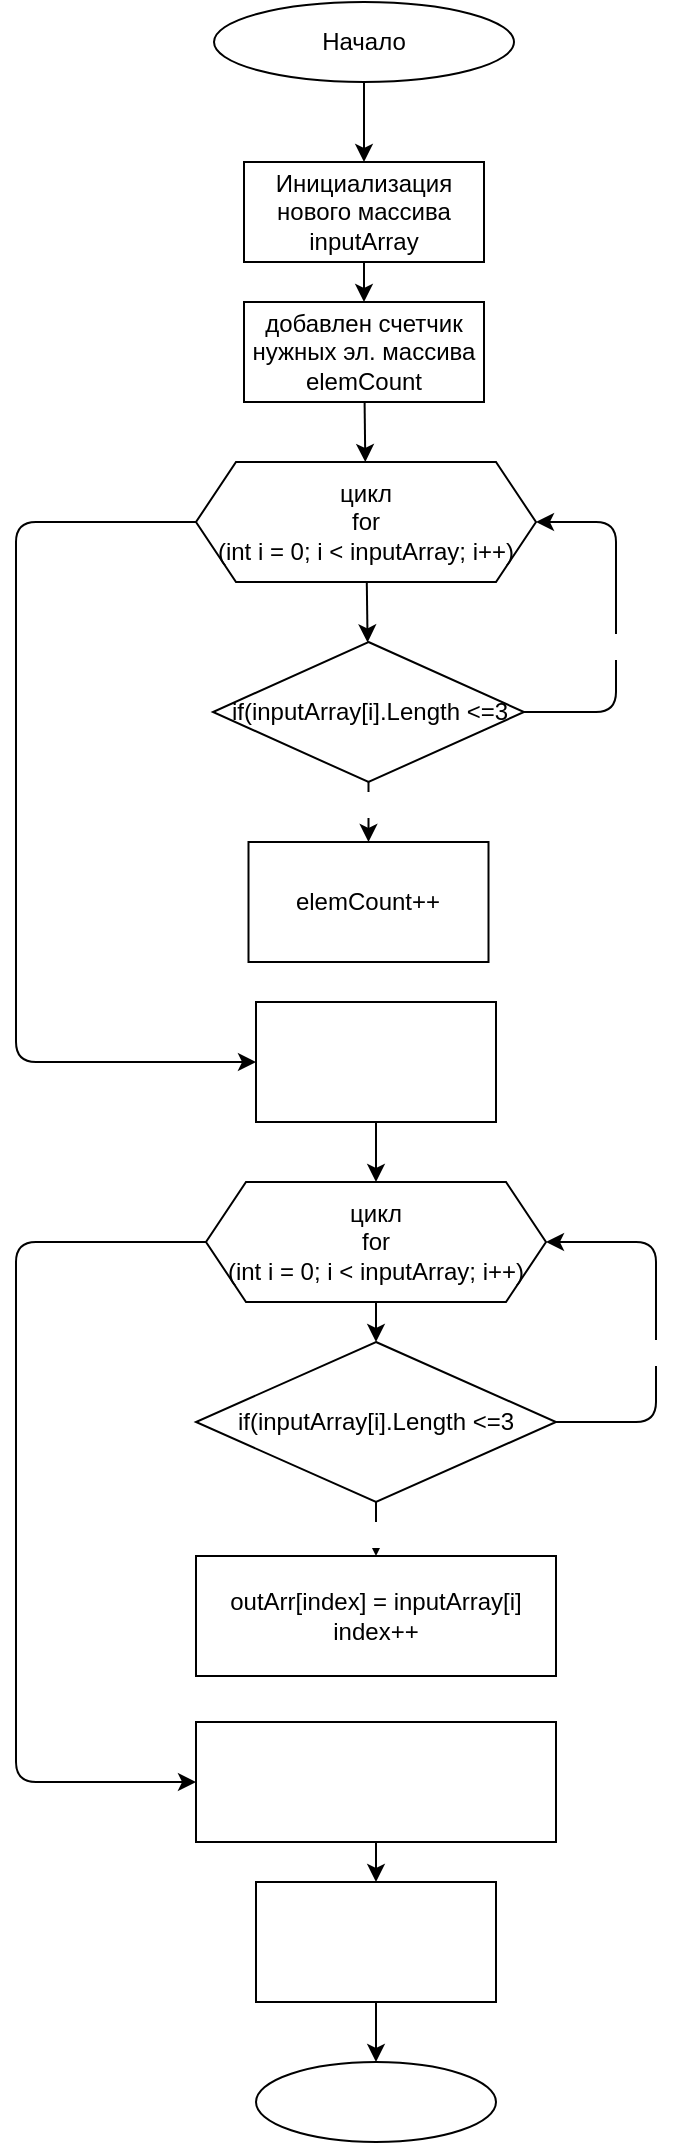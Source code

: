 <mxfile>
    <diagram id="Mo4KpfX4V7mYE2bbF0-E" name="Страница 1">
        <mxGraphModel dx="733" dy="697" grid="1" gridSize="10" guides="1" tooltips="1" connect="1" arrows="1" fold="1" page="1" pageScale="1" pageWidth="827" pageHeight="1169" math="0" shadow="0">
            <root>
                <mxCell id="0"/>
                <mxCell id="1" parent="0"/>
                <mxCell id="4" value="" style="edgeStyle=none;html=1;" edge="1" parent="1" source="2" target="5">
                    <mxGeometry relative="1" as="geometry">
                        <mxPoint x="414" y="130" as="targetPoint"/>
                    </mxGeometry>
                </mxCell>
                <mxCell id="2" value="Начало" style="ellipse;whiteSpace=wrap;html=1;" vertex="1" parent="1">
                    <mxGeometry x="339" y="20" width="150" height="40" as="geometry"/>
                </mxCell>
                <mxCell id="7" value="" style="edgeStyle=none;html=1;" edge="1" parent="1" source="5" target="6">
                    <mxGeometry relative="1" as="geometry"/>
                </mxCell>
                <mxCell id="5" value="Инициализация нового массива&lt;br&gt;inputArray" style="rounded=0;whiteSpace=wrap;html=1;" vertex="1" parent="1">
                    <mxGeometry x="354" y="100" width="120" height="50" as="geometry"/>
                </mxCell>
                <mxCell id="11" value="" style="edgeStyle=none;html=1;fontFamily=Times New Roman;fontColor=#FFFFFF;" edge="1" parent="1" source="6" target="10">
                    <mxGeometry relative="1" as="geometry"/>
                </mxCell>
                <mxCell id="6" value="добавлен счетчик&lt;br&gt;нужных эл. массива&lt;br&gt;elemCount" style="rounded=0;whiteSpace=wrap;html=1;" vertex="1" parent="1">
                    <mxGeometry x="354" y="170" width="120" height="50" as="geometry"/>
                </mxCell>
                <mxCell id="13" value="" style="edgeStyle=none;html=1;fontFamily=Times New Roman;fontColor=#FFFFFF;" edge="1" parent="1" source="10" target="12">
                    <mxGeometry relative="1" as="geometry"/>
                </mxCell>
                <mxCell id="20" style="edgeStyle=none;html=1;entryX=0;entryY=0.5;entryDx=0;entryDy=0;fontFamily=Times New Roman;fontColor=#FFFFFF;" edge="1" parent="1" source="10" target="19">
                    <mxGeometry relative="1" as="geometry">
                        <Array as="points">
                            <mxPoint x="240" y="280"/>
                            <mxPoint x="240" y="550"/>
                        </Array>
                    </mxGeometry>
                </mxCell>
                <mxCell id="10" value="цикл &lt;br&gt;for&lt;br&gt;(int i = 0; i &amp;lt; inputArray; i++)" style="shape=hexagon;perimeter=hexagonPerimeter2;whiteSpace=wrap;html=1;fixedSize=1;rounded=0;" vertex="1" parent="1">
                    <mxGeometry x="330" y="250" width="170" height="60" as="geometry"/>
                </mxCell>
                <mxCell id="15" value="" style="edgeStyle=none;html=1;fontFamily=Times New Roman;fontColor=#FFFFFF;" edge="1" parent="1" source="12" target="14">
                    <mxGeometry relative="1" as="geometry">
                        <Array as="points"/>
                    </mxGeometry>
                </mxCell>
                <mxCell id="16" value="yes" style="edgeLabel;html=1;align=center;verticalAlign=middle;resizable=0;points=[];fontFamily=Times New Roman;fontColor=#FFFFFF;" vertex="1" connectable="0" parent="15">
                    <mxGeometry x="-0.303" y="-1" relative="1" as="geometry">
                        <mxPoint as="offset"/>
                    </mxGeometry>
                </mxCell>
                <mxCell id="17" style="edgeStyle=none;html=1;entryX=1;entryY=0.5;entryDx=0;entryDy=0;fontFamily=Times New Roman;fontColor=#FFFFFF;" edge="1" parent="1" source="12" target="10">
                    <mxGeometry relative="1" as="geometry">
                        <Array as="points">
                            <mxPoint x="540" y="375"/>
                            <mxPoint x="540" y="280"/>
                        </Array>
                    </mxGeometry>
                </mxCell>
                <mxCell id="18" value="no" style="edgeLabel;html=1;align=center;verticalAlign=middle;resizable=0;points=[];fontFamily=Times New Roman;fontColor=#FFFFFF;" vertex="1" connectable="0" parent="17">
                    <mxGeometry x="-0.122" y="1" relative="1" as="geometry">
                        <mxPoint as="offset"/>
                    </mxGeometry>
                </mxCell>
                <mxCell id="12" value="if(inputArray[i].Length &amp;lt;=3" style="rhombus;whiteSpace=wrap;html=1;rounded=0;" vertex="1" parent="1">
                    <mxGeometry x="338.5" y="340" width="155.5" height="70" as="geometry"/>
                </mxCell>
                <mxCell id="14" value="elemCount++" style="whiteSpace=wrap;html=1;rounded=0;" vertex="1" parent="1">
                    <mxGeometry x="356.25" y="440" width="120" height="60" as="geometry"/>
                </mxCell>
                <mxCell id="22" value="" style="edgeStyle=none;html=1;fontFamily=Times New Roman;fontColor=#FFFFFF;" edge="1" parent="1" source="19" target="21">
                    <mxGeometry relative="1" as="geometry"/>
                </mxCell>
                <mxCell id="19" value="иниц. мас. outArr&lt;br&gt;index = 0" style="rounded=0;whiteSpace=wrap;html=1;fontFamily=Times New Roman;fontColor=#FFFFFF;" vertex="1" parent="1">
                    <mxGeometry x="360" y="520" width="120" height="60" as="geometry"/>
                </mxCell>
                <mxCell id="24" value="" style="edgeStyle=none;html=1;fontFamily=Times New Roman;fontColor=#FFFFFF;" edge="1" parent="1" source="21" target="23">
                    <mxGeometry relative="1" as="geometry"/>
                </mxCell>
                <mxCell id="31" style="edgeStyle=none;html=1;entryX=0;entryY=0.5;entryDx=0;entryDy=0;fontFamily=Times New Roman;fontColor=#FFFFFF;" edge="1" parent="1" source="21" target="30">
                    <mxGeometry relative="1" as="geometry">
                        <Array as="points">
                            <mxPoint x="240" y="640"/>
                            <mxPoint x="240" y="910"/>
                        </Array>
                    </mxGeometry>
                </mxCell>
                <mxCell id="21" value="цикл &lt;br&gt;for&lt;br&gt;(int i = 0; i &amp;lt; inputArray; i++)" style="shape=hexagon;perimeter=hexagonPerimeter2;whiteSpace=wrap;html=1;fixedSize=1;rounded=0;" vertex="1" parent="1">
                    <mxGeometry x="335" y="610" width="170" height="60" as="geometry"/>
                </mxCell>
                <mxCell id="26" value="" style="edgeStyle=none;html=1;fontFamily=Times New Roman;fontColor=#FFFFFF;" edge="1" parent="1" source="23" target="25">
                    <mxGeometry relative="1" as="geometry"/>
                </mxCell>
                <mxCell id="27" value="yes" style="edgeLabel;html=1;align=center;verticalAlign=middle;resizable=0;points=[];fontFamily=Times New Roman;fontColor=#FFFFFF;" vertex="1" connectable="0" parent="26">
                    <mxGeometry x="0.197" relative="1" as="geometry">
                        <mxPoint as="offset"/>
                    </mxGeometry>
                </mxCell>
                <mxCell id="28" style="edgeStyle=none;html=1;entryX=1;entryY=0.5;entryDx=0;entryDy=0;fontFamily=Times New Roman;fontColor=#FFFFFF;" edge="1" parent="1" source="23" target="21">
                    <mxGeometry relative="1" as="geometry">
                        <Array as="points">
                            <mxPoint x="560" y="730"/>
                            <mxPoint x="560" y="640"/>
                        </Array>
                    </mxGeometry>
                </mxCell>
                <mxCell id="29" value="no" style="edgeLabel;html=1;align=center;verticalAlign=middle;resizable=0;points=[];fontFamily=Times New Roman;fontColor=#FFFFFF;" vertex="1" connectable="0" parent="28">
                    <mxGeometry x="-0.128" y="2" relative="1" as="geometry">
                        <mxPoint as="offset"/>
                    </mxGeometry>
                </mxCell>
                <mxCell id="23" value="if(inputArray[i].Length &amp;lt;=3" style="rhombus;whiteSpace=wrap;html=1;rounded=0;" vertex="1" parent="1">
                    <mxGeometry x="330" y="690" width="180" height="80" as="geometry"/>
                </mxCell>
                <mxCell id="25" value="outArr[index] = inputArray[i]&lt;br&gt;index++" style="whiteSpace=wrap;html=1;rounded=0;" vertex="1" parent="1">
                    <mxGeometry x="330" y="797" width="180" height="60" as="geometry"/>
                </mxCell>
                <mxCell id="37" value="" style="edgeStyle=none;html=1;fontFamily=Times New Roman;fontColor=#FFFFFF;" edge="1" parent="1" source="30" target="36">
                    <mxGeometry relative="1" as="geometry"/>
                </mxCell>
                <mxCell id="30" value="метод печати массива в консоль&lt;br&gt;PrintArray" style="rounded=0;whiteSpace=wrap;html=1;fontFamily=Times New Roman;fontColor=#FFFFFF;" vertex="1" parent="1">
                    <mxGeometry x="330" y="880" width="180" height="60" as="geometry"/>
                </mxCell>
                <mxCell id="34" value="Конец" style="ellipse;whiteSpace=wrap;html=1;fontFamily=Times New Roman;fontColor=#FFFFFF;" vertex="1" parent="1">
                    <mxGeometry x="360" y="1050" width="120" height="40" as="geometry"/>
                </mxCell>
                <mxCell id="38" value="" style="edgeStyle=none;html=1;fontFamily=Times New Roman;fontColor=#FFFFFF;" edge="1" parent="1" source="36" target="34">
                    <mxGeometry relative="1" as="geometry"/>
                </mxCell>
                <mxCell id="36" value="Завершение работы&lt;br&gt;Ожидание нажатия на кнопку" style="whiteSpace=wrap;html=1;fontFamily=Times New Roman;fontColor=#FFFFFF;rounded=0;" vertex="1" parent="1">
                    <mxGeometry x="360" y="960" width="120" height="60" as="geometry"/>
                </mxCell>
            </root>
        </mxGraphModel>
    </diagram>
</mxfile>